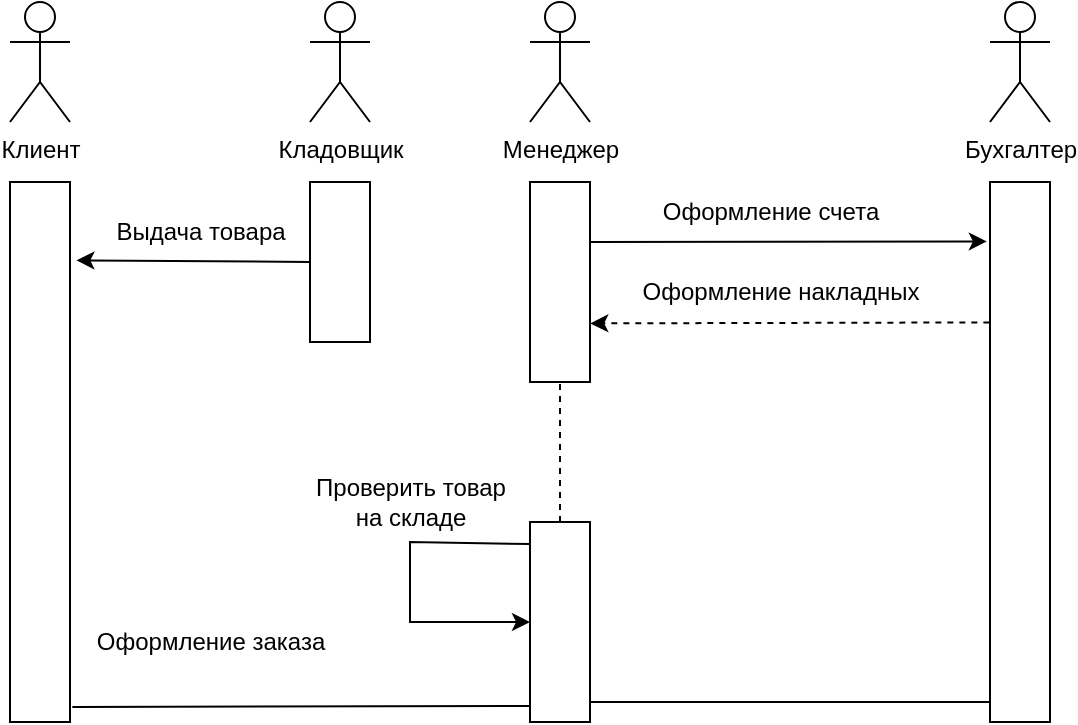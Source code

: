 <mxfile version="20.3.3" type="google"><diagram id="R-NvWHZSkzO1GulIQ5L7" name="Страница 1"><mxGraphModel grid="1" page="1" gridSize="10" guides="1" tooltips="1" connect="1" arrows="1" fold="1" pageScale="1" pageWidth="827" pageHeight="1169" math="0" shadow="0"><root><mxCell id="0"/><mxCell id="1" parent="0"/><mxCell id="qJmcS5EZldvcWiVGFkRy-8" value="Менеджер" style="shape=umlActor;verticalLabelPosition=bottom;verticalAlign=top;html=1;outlineConnect=0;" vertex="1" parent="1"><mxGeometry x="300" y="50" width="30" height="60" as="geometry"/></mxCell><mxCell id="qJmcS5EZldvcWiVGFkRy-9" value="Бухгалтер" style="shape=umlActor;verticalLabelPosition=bottom;verticalAlign=top;html=1;outlineConnect=0;" vertex="1" parent="1"><mxGeometry x="530" y="50" width="30" height="60" as="geometry"/></mxCell><mxCell id="qJmcS5EZldvcWiVGFkRy-10" value="Кладовщик" style="shape=umlActor;verticalLabelPosition=bottom;verticalAlign=top;html=1;outlineConnect=0;" vertex="1" parent="1"><mxGeometry x="190" y="50" width="30" height="60" as="geometry"/></mxCell><mxCell id="qJmcS5EZldvcWiVGFkRy-13" value="" style="rounded=0;whiteSpace=wrap;html=1;" vertex="1" parent="1"><mxGeometry x="300" y="140" width="30" height="100" as="geometry"/></mxCell><mxCell id="qJmcS5EZldvcWiVGFkRy-14" value="" style="rounded=0;whiteSpace=wrap;html=1;" vertex="1" parent="1"><mxGeometry x="530" y="140" width="30" height="270" as="geometry"/></mxCell><mxCell id="qJmcS5EZldvcWiVGFkRy-16" value="" style="rounded=0;whiteSpace=wrap;html=1;" vertex="1" parent="1"><mxGeometry x="190" y="140" width="30" height="80" as="geometry"/></mxCell><mxCell id="qJmcS5EZldvcWiVGFkRy-23" style="edgeStyle=orthogonalEdgeStyle;rounded=0;orthogonalLoop=1;jettySize=auto;html=1;exitX=0.5;exitY=1;exitDx=0;exitDy=0;" edge="1" parent="1" source="qJmcS5EZldvcWiVGFkRy-13" target="qJmcS5EZldvcWiVGFkRy-13"><mxGeometry relative="1" as="geometry"/></mxCell><mxCell id="qJmcS5EZldvcWiVGFkRy-24" value="" style="rounded=0;whiteSpace=wrap;html=1;" vertex="1" parent="1"><mxGeometry x="300" y="310" width="30" height="100" as="geometry"/></mxCell><mxCell id="qJmcS5EZldvcWiVGFkRy-25" value="" style="endArrow=none;dashed=1;html=1;rounded=0;entryX=0.5;entryY=1;entryDx=0;entryDy=0;exitX=0.5;exitY=0;exitDx=0;exitDy=0;" edge="1" parent="1" source="qJmcS5EZldvcWiVGFkRy-24" target="qJmcS5EZldvcWiVGFkRy-13"><mxGeometry width="50" height="50" relative="1" as="geometry"><mxPoint x="310" y="300" as="sourcePoint"/><mxPoint x="360" y="250" as="targetPoint"/></mxGeometry></mxCell><mxCell id="qJmcS5EZldvcWiVGFkRy-30" value="Оформление заказа" style="text;html=1;align=center;verticalAlign=middle;resizable=0;points=[];autosize=1;strokeColor=none;fillColor=none;" vertex="1" parent="1"><mxGeometry x="70" y="355" width="140" height="30" as="geometry"/></mxCell><mxCell id="qJmcS5EZldvcWiVGFkRy-31" value="" style="endArrow=classic;html=1;rounded=0;entryX=-0.053;entryY=0.11;entryDx=0;entryDy=0;entryPerimeter=0;" edge="1" parent="1" target="qJmcS5EZldvcWiVGFkRy-14"><mxGeometry width="50" height="50" relative="1" as="geometry"><mxPoint x="330" y="170" as="sourcePoint"/><mxPoint x="520" y="180" as="targetPoint"/></mxGeometry></mxCell><mxCell id="qJmcS5EZldvcWiVGFkRy-32" value="Оформление счета" style="text;html=1;align=center;verticalAlign=middle;resizable=0;points=[];autosize=1;strokeColor=none;fillColor=none;" vertex="1" parent="1"><mxGeometry x="355" y="140" width="130" height="30" as="geometry"/></mxCell><mxCell id="qJmcS5EZldvcWiVGFkRy-35" value="" style="endArrow=classic;html=1;rounded=0;entryX=1.005;entryY=0.707;entryDx=0;entryDy=0;exitX=-0.011;exitY=0.26;exitDx=0;exitDy=0;entryPerimeter=0;exitPerimeter=0;dashed=1;" edge="1" parent="1" source="qJmcS5EZldvcWiVGFkRy-14" target="qJmcS5EZldvcWiVGFkRy-13"><mxGeometry width="50" height="50" relative="1" as="geometry"><mxPoint x="340" y="180" as="sourcePoint"/><mxPoint x="538.41" y="179.7" as="targetPoint"/></mxGeometry></mxCell><mxCell id="qJmcS5EZldvcWiVGFkRy-36" value="Оформление накладных" style="text;html=1;align=center;verticalAlign=middle;resizable=0;points=[];autosize=1;strokeColor=none;fillColor=none;" vertex="1" parent="1"><mxGeometry x="345" y="180" width="160" height="30" as="geometry"/></mxCell><mxCell id="qJmcS5EZldvcWiVGFkRy-37" value="Клиент" style="shape=umlActor;verticalLabelPosition=bottom;verticalAlign=top;html=1;outlineConnect=0;" vertex="1" parent="1"><mxGeometry x="40" y="50" width="30" height="60" as="geometry"/></mxCell><mxCell id="qJmcS5EZldvcWiVGFkRy-39" value="" style="rounded=0;whiteSpace=wrap;html=1;" vertex="1" parent="1"><mxGeometry x="40" y="140" width="30" height="270" as="geometry"/></mxCell><mxCell id="qJmcS5EZldvcWiVGFkRy-40" value="" style="endArrow=classic;html=1;rounded=0;exitX=0;exitY=0.5;exitDx=0;exitDy=0;entryX=1.107;entryY=0.145;entryDx=0;entryDy=0;entryPerimeter=0;" edge="1" parent="1" source="qJmcS5EZldvcWiVGFkRy-16" target="qJmcS5EZldvcWiVGFkRy-39"><mxGeometry width="50" height="50" relative="1" as="geometry"><mxPoint x="240" y="260" as="sourcePoint"/><mxPoint x="290" y="210" as="targetPoint"/></mxGeometry></mxCell><mxCell id="qJmcS5EZldvcWiVGFkRy-41" value="Выдача товара" style="text;html=1;align=center;verticalAlign=middle;resizable=0;points=[];autosize=1;strokeColor=none;fillColor=none;" vertex="1" parent="1"><mxGeometry x="80" y="150" width="110" height="30" as="geometry"/></mxCell><mxCell id="qJmcS5EZldvcWiVGFkRy-42" value="" style="endArrow=none;html=1;rounded=0;exitX=1.039;exitY=0.972;exitDx=0;exitDy=0;exitPerimeter=0;" edge="1" parent="1" source="qJmcS5EZldvcWiVGFkRy-39"><mxGeometry width="50" height="50" relative="1" as="geometry"><mxPoint x="200" y="270" as="sourcePoint"/><mxPoint x="300" y="402" as="targetPoint"/></mxGeometry></mxCell><mxCell id="qJmcS5EZldvcWiVGFkRy-43" value="" style="endArrow=none;html=1;rounded=0;" edge="1" parent="1"><mxGeometry width="50" height="50" relative="1" as="geometry"><mxPoint x="330" y="400" as="sourcePoint"/><mxPoint x="530" y="400" as="targetPoint"/></mxGeometry></mxCell><mxCell id="qJmcS5EZldvcWiVGFkRy-44" value="" style="endArrow=classic;html=1;rounded=0;exitX=0;exitY=0.11;exitDx=0;exitDy=0;entryX=0;entryY=0.5;entryDx=0;entryDy=0;exitPerimeter=0;" edge="1" parent="1" source="qJmcS5EZldvcWiVGFkRy-24" target="qJmcS5EZldvcWiVGFkRy-24"><mxGeometry width="50" height="50" relative="1" as="geometry"><mxPoint x="350" y="300" as="sourcePoint"/><mxPoint x="240" y="335" as="targetPoint"/><Array as="points"><mxPoint x="240" y="320"/><mxPoint x="240" y="360"/></Array></mxGeometry></mxCell><mxCell id="qJmcS5EZldvcWiVGFkRy-45" value="Проверить товар&lt;br&gt;на складе" style="text;html=1;align=center;verticalAlign=middle;resizable=0;points=[];autosize=1;strokeColor=none;fillColor=none;" vertex="1" parent="1"><mxGeometry x="180" y="280" width="120" height="40" as="geometry"/></mxCell></root></mxGraphModel></diagram></mxfile>